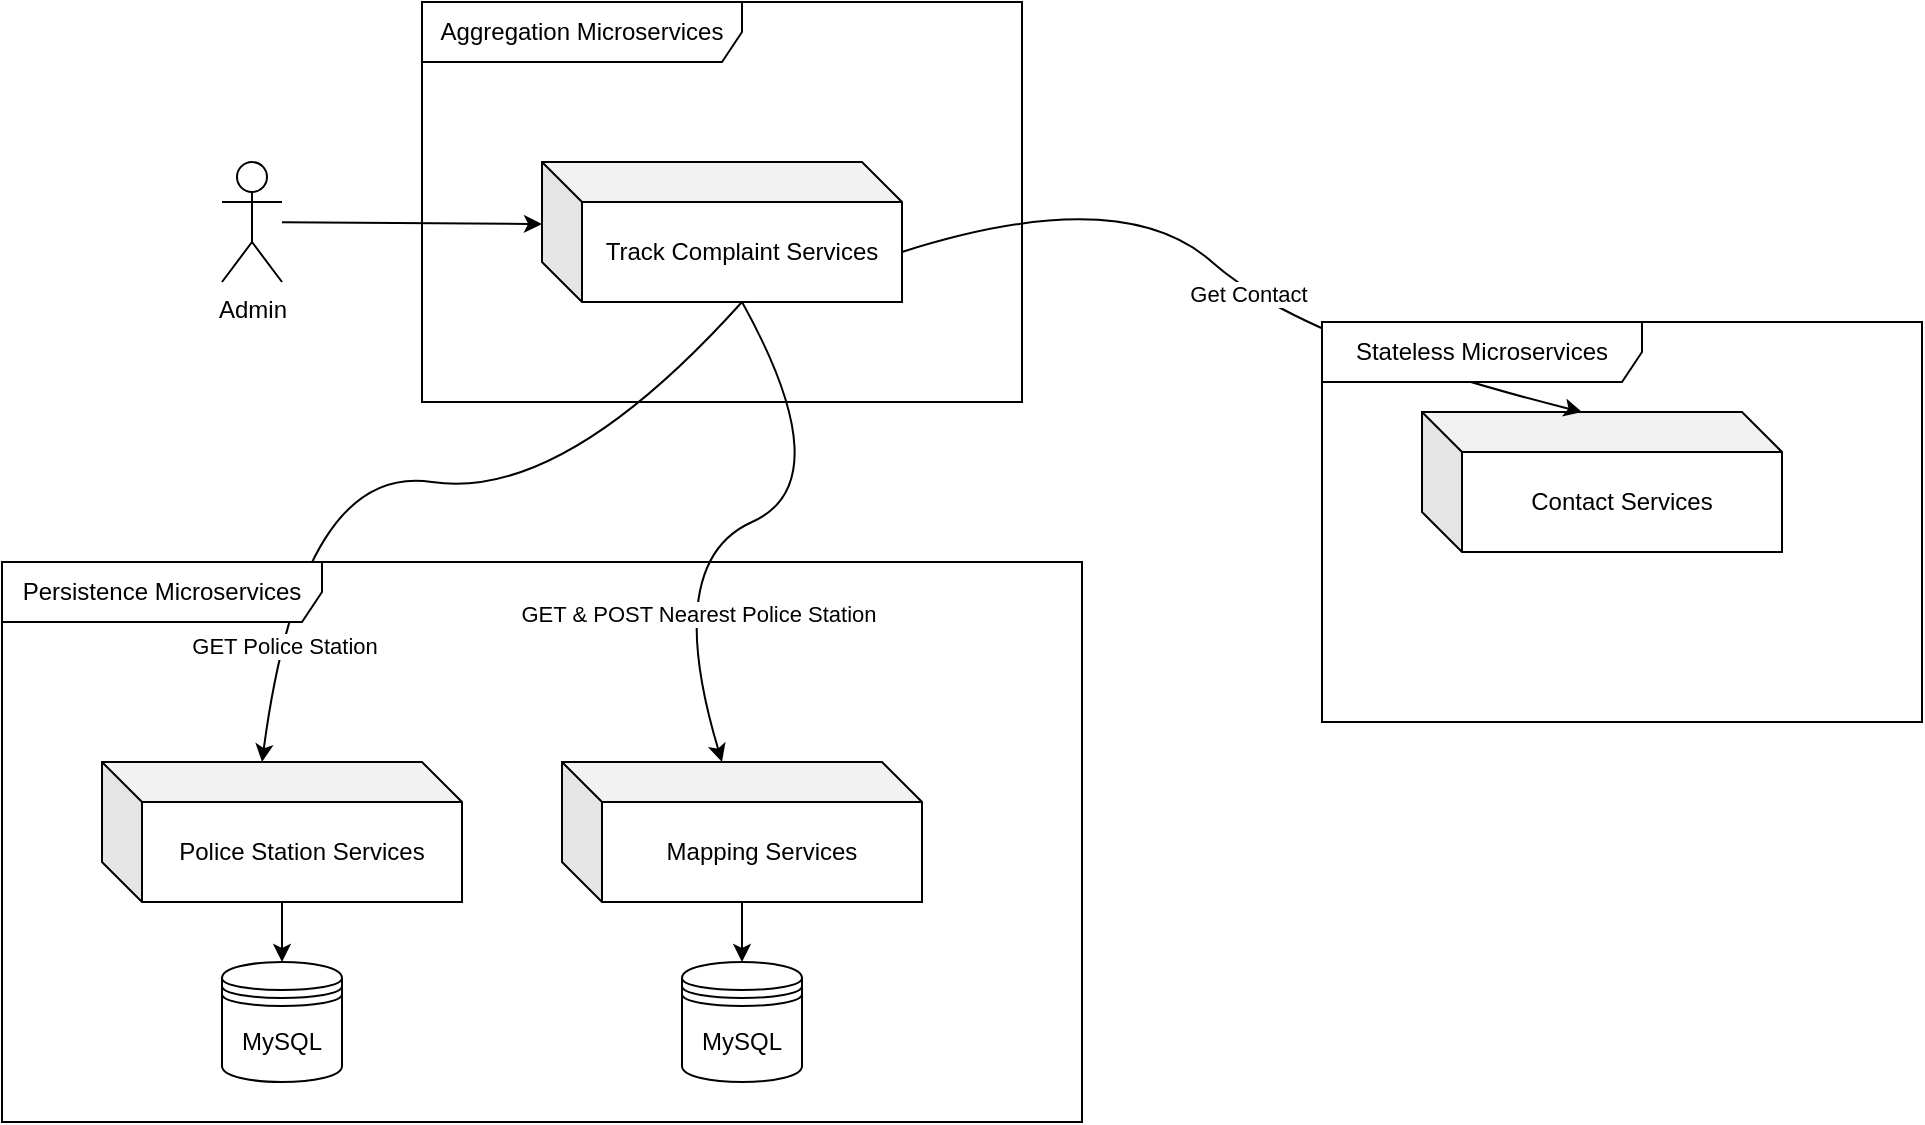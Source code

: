 <mxfile version="13.9.9" type="device"><diagram id="fU7dIUn4P6iMbqWyP6D3" name="Page-1"><mxGraphModel dx="1535" dy="1478" grid="1" gridSize="10" guides="1" tooltips="1" connect="1" arrows="1" fold="1" page="1" pageScale="1" pageWidth="850" pageHeight="1100" math="0" shadow="0"><root><mxCell id="0"/><mxCell id="1" parent="0"/><mxCell id="fXbo2e04p6evJOsOSR4Q-1" value="Track Complaint Services" style="shape=cube;whiteSpace=wrap;html=1;boundedLbl=1;backgroundOutline=1;darkOpacity=0.05;darkOpacity2=0.1;" vertex="1" parent="1"><mxGeometry x="360" y="280" width="180" height="70" as="geometry"/></mxCell><mxCell id="fXbo2e04p6evJOsOSR4Q-2" value="Aggregation Microservices" style="shape=umlFrame;whiteSpace=wrap;html=1;width=160;height=30;" vertex="1" parent="1"><mxGeometry x="300" y="200" width="300" height="200" as="geometry"/></mxCell><mxCell id="fXbo2e04p6evJOsOSR4Q-3" value="Admin" style="shape=umlActor;verticalLabelPosition=bottom;verticalAlign=top;html=1;" vertex="1" parent="1"><mxGeometry x="200" y="280" width="30" height="60" as="geometry"/></mxCell><mxCell id="fXbo2e04p6evJOsOSR4Q-5" value="" style="endArrow=classic;html=1;" edge="1" parent="1" source="fXbo2e04p6evJOsOSR4Q-3"><mxGeometry width="50" height="50" relative="1" as="geometry"><mxPoint x="460" y="330" as="sourcePoint"/><mxPoint x="360" y="311" as="targetPoint"/></mxGeometry></mxCell><mxCell id="fXbo2e04p6evJOsOSR4Q-21" style="edgeStyle=orthogonalEdgeStyle;rounded=0;orthogonalLoop=1;jettySize=auto;html=1;entryX=0.5;entryY=0;entryDx=0;entryDy=0;" edge="1" parent="1" source="fXbo2e04p6evJOsOSR4Q-7" target="fXbo2e04p6evJOsOSR4Q-19"><mxGeometry relative="1" as="geometry"/></mxCell><mxCell id="fXbo2e04p6evJOsOSR4Q-7" value="Mapping Services" style="shape=cube;whiteSpace=wrap;html=1;boundedLbl=1;backgroundOutline=1;darkOpacity=0.05;darkOpacity2=0.1;" vertex="1" parent="1"><mxGeometry x="370" y="580" width="180" height="70" as="geometry"/></mxCell><mxCell id="fXbo2e04p6evJOsOSR4Q-20" style="edgeStyle=orthogonalEdgeStyle;rounded=0;orthogonalLoop=1;jettySize=auto;html=1;" edge="1" parent="1" source="fXbo2e04p6evJOsOSR4Q-8" target="fXbo2e04p6evJOsOSR4Q-9"><mxGeometry relative="1" as="geometry"/></mxCell><mxCell id="fXbo2e04p6evJOsOSR4Q-8" value="Police Station Services" style="shape=cube;whiteSpace=wrap;html=1;boundedLbl=1;backgroundOutline=1;darkOpacity=0.05;darkOpacity2=0.1;" vertex="1" parent="1"><mxGeometry x="140" y="580" width="180" height="70" as="geometry"/></mxCell><mxCell id="fXbo2e04p6evJOsOSR4Q-9" value="MySQL" style="shape=datastore;whiteSpace=wrap;html=1;" vertex="1" parent="1"><mxGeometry x="200" y="680" width="60" height="60" as="geometry"/></mxCell><mxCell id="fXbo2e04p6evJOsOSR4Q-10" value="" style="curved=1;endArrow=classic;html=1;entryX=0;entryY=0;entryDx=80;entryDy=0;entryPerimeter=0;exitX=0;exitY=0;exitDx=100;exitDy=70;exitPerimeter=0;" edge="1" parent="1" source="fXbo2e04p6evJOsOSR4Q-1" target="fXbo2e04p6evJOsOSR4Q-8"><mxGeometry width="50" height="50" relative="1" as="geometry"><mxPoint x="360" y="600" as="sourcePoint"/><mxPoint x="410" y="550" as="targetPoint"/><Array as="points"><mxPoint x="370" y="450"/><mxPoint x="240" y="430"/></Array></mxGeometry></mxCell><mxCell id="fXbo2e04p6evJOsOSR4Q-18" value="GET Police Station" style="edgeLabel;html=1;align=center;verticalAlign=middle;resizable=0;points=[];" vertex="1" connectable="0" parent="fXbo2e04p6evJOsOSR4Q-10"><mxGeometry x="0.716" y="2" relative="1" as="geometry"><mxPoint x="1" as="offset"/></mxGeometry></mxCell><mxCell id="fXbo2e04p6evJOsOSR4Q-12" value="" style="curved=1;endArrow=classic;html=1;exitX=0;exitY=0;exitDx=100;exitDy=70;exitPerimeter=0;entryX=0;entryY=0;entryDx=80;entryDy=0;entryPerimeter=0;" edge="1" parent="1" source="fXbo2e04p6evJOsOSR4Q-1" target="fXbo2e04p6evJOsOSR4Q-7"><mxGeometry width="50" height="50" relative="1" as="geometry"><mxPoint x="450" y="490" as="sourcePoint"/><mxPoint x="500" y="440" as="targetPoint"/><Array as="points"><mxPoint x="510" y="440"/><mxPoint x="420" y="480"/></Array></mxGeometry></mxCell><mxCell id="fXbo2e04p6evJOsOSR4Q-16" value="GET &amp;amp; POST Nearest Police Station" style="edgeLabel;html=1;align=center;verticalAlign=middle;resizable=0;points=[];" vertex="1" connectable="0" parent="fXbo2e04p6evJOsOSR4Q-12"><mxGeometry x="0.515" y="10" relative="1" as="geometry"><mxPoint as="offset"/></mxGeometry></mxCell><mxCell id="fXbo2e04p6evJOsOSR4Q-15" value="Persistence Microservices" style="shape=umlFrame;whiteSpace=wrap;html=1;width=160;height=30;" vertex="1" parent="1"><mxGeometry x="90" y="480" width="540" height="280" as="geometry"/></mxCell><mxCell id="fXbo2e04p6evJOsOSR4Q-19" value="MySQL" style="shape=datastore;whiteSpace=wrap;html=1;" vertex="1" parent="1"><mxGeometry x="430" y="680" width="60" height="60" as="geometry"/></mxCell><mxCell id="fXbo2e04p6evJOsOSR4Q-22" value="Contact Services" style="shape=cube;whiteSpace=wrap;html=1;boundedLbl=1;backgroundOutline=1;darkOpacity=0.05;darkOpacity2=0.1;" vertex="1" parent="1"><mxGeometry x="800" y="405" width="180" height="70" as="geometry"/></mxCell><mxCell id="fXbo2e04p6evJOsOSR4Q-23" value="" style="curved=1;endArrow=classic;html=1;exitX=0;exitY=0;exitDx=180;exitDy=45;exitPerimeter=0;entryX=0;entryY=0;entryDx=80;entryDy=0;entryPerimeter=0;" edge="1" parent="1" source="fXbo2e04p6evJOsOSR4Q-1" target="fXbo2e04p6evJOsOSR4Q-22"><mxGeometry width="50" height="50" relative="1" as="geometry"><mxPoint x="650" y="560" as="sourcePoint"/><mxPoint x="700" y="510" as="targetPoint"/><Array as="points"><mxPoint x="650" y="290"/><mxPoint x="740" y="370"/></Array></mxGeometry></mxCell><mxCell id="fXbo2e04p6evJOsOSR4Q-25" value="Get Contact" style="edgeLabel;html=1;align=center;verticalAlign=middle;resizable=0;points=[];" vertex="1" connectable="0" parent="fXbo2e04p6evJOsOSR4Q-23"><mxGeometry x="0.046" relative="1" as="geometry"><mxPoint as="offset"/></mxGeometry></mxCell><mxCell id="fXbo2e04p6evJOsOSR4Q-24" value="Stateless Microservices" style="shape=umlFrame;whiteSpace=wrap;html=1;width=160;height=30;" vertex="1" parent="1"><mxGeometry x="750" y="360" width="300" height="200" as="geometry"/></mxCell></root></mxGraphModel></diagram></mxfile>